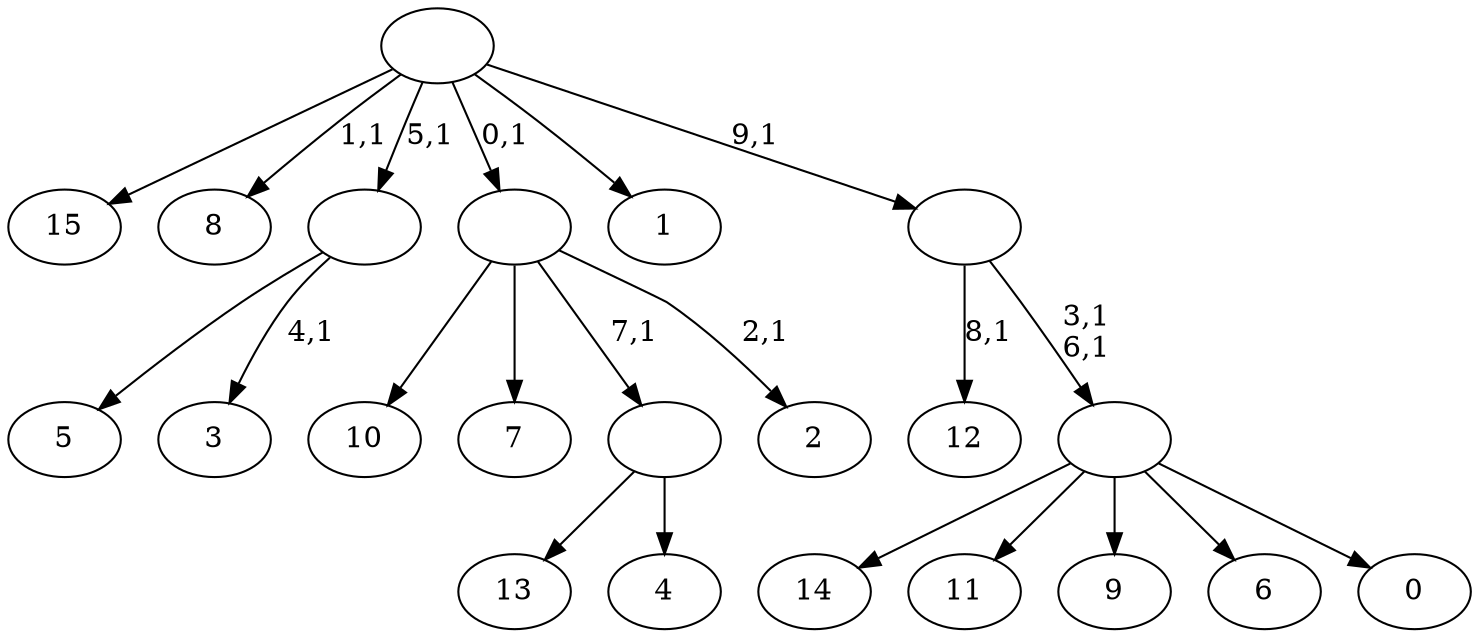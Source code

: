 digraph T {
	26 [label="15"]
	25 [label="14"]
	24 [label="13"]
	23 [label="12"]
	21 [label="11"]
	20 [label="10"]
	19 [label="9"]
	18 [label="8"]
	16 [label="7"]
	15 [label="6"]
	14 [label="5"]
	13 [label="4"]
	12 [label=""]
	11 [label="3"]
	9 [label=""]
	8 [label="2"]
	6 [label=""]
	5 [label="1"]
	4 [label="0"]
	3 [label=""]
	1 [label=""]
	0 [label=""]
	12 -> 24 [label=""]
	12 -> 13 [label=""]
	9 -> 11 [label="4,1"]
	9 -> 14 [label=""]
	6 -> 8 [label="2,1"]
	6 -> 20 [label=""]
	6 -> 16 [label=""]
	6 -> 12 [label="7,1"]
	3 -> 25 [label=""]
	3 -> 21 [label=""]
	3 -> 19 [label=""]
	3 -> 15 [label=""]
	3 -> 4 [label=""]
	1 -> 3 [label="3,1\n6,1"]
	1 -> 23 [label="8,1"]
	0 -> 18 [label="1,1"]
	0 -> 26 [label=""]
	0 -> 9 [label="5,1"]
	0 -> 6 [label="0,1"]
	0 -> 5 [label=""]
	0 -> 1 [label="9,1"]
}
